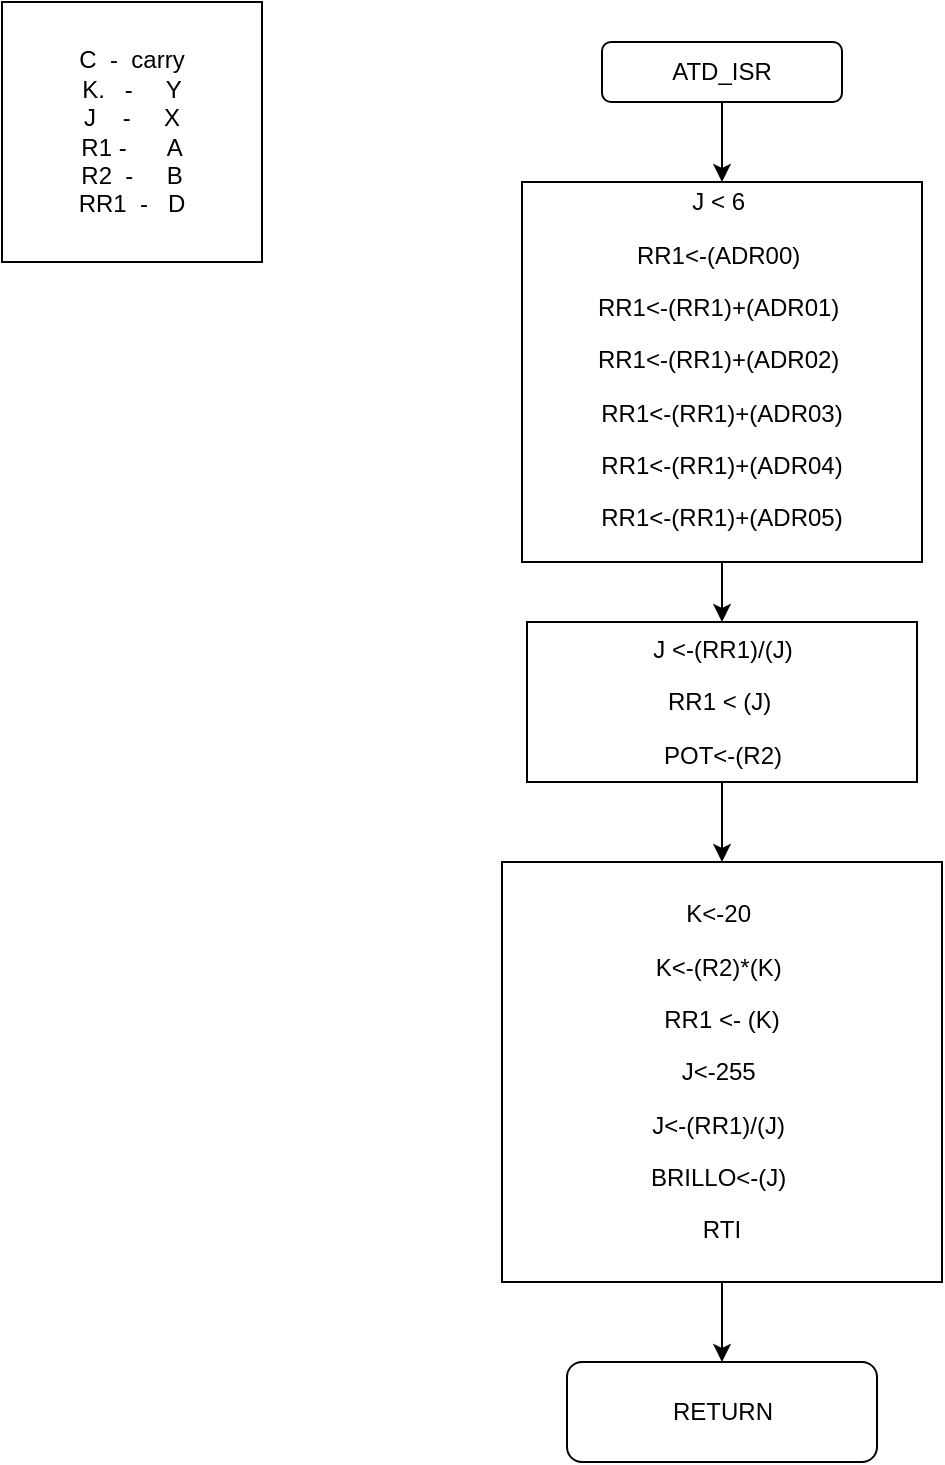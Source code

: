 <mxfile version="14.4.3" type="device"><diagram id="JrRjU2-blyAInDk4XhFO" name="Page-1"><mxGraphModel dx="574" dy="672" grid="1" gridSize="10" guides="1" tooltips="1" connect="1" arrows="1" fold="1" page="1" pageScale="1" pageWidth="850" pageHeight="1100" math="0" shadow="0"><root><mxCell id="0"/><mxCell id="1" parent="0"/><mxCell id="rY7-lqr-UhR1D_vPft4i-2" style="edgeStyle=orthogonalEdgeStyle;rounded=0;orthogonalLoop=1;jettySize=auto;html=1;exitX=0.5;exitY=1;exitDx=0;exitDy=0;entryX=0.5;entryY=0;entryDx=0;entryDy=0;" edge="1" parent="1" source="GT5ZaOEU9CMF8FKgzd89-1" target="rY7-lqr-UhR1D_vPft4i-1"><mxGeometry relative="1" as="geometry"/></mxCell><mxCell id="GT5ZaOEU9CMF8FKgzd89-1" value="ATD_ISR" style="rounded=1;whiteSpace=wrap;html=1;" parent="1" vertex="1"><mxGeometry x="320" y="40" width="120" height="30" as="geometry"/></mxCell><mxCell id="rY7-lqr-UhR1D_vPft4i-4" style="edgeStyle=orthogonalEdgeStyle;rounded=0;orthogonalLoop=1;jettySize=auto;html=1;exitX=0.5;exitY=1;exitDx=0;exitDy=0;" edge="1" parent="1" source="rY7-lqr-UhR1D_vPft4i-1" target="rY7-lqr-UhR1D_vPft4i-3"><mxGeometry relative="1" as="geometry"/></mxCell><mxCell id="rY7-lqr-UhR1D_vPft4i-1" value="J &amp;lt; 6&amp;nbsp;&lt;br&gt;&lt;div class=&quot;page&quot; title=&quot;Page 17&quot;&gt;&lt;div class=&quot;section&quot; style=&quot;background-color: rgb(255 , 255 , 255)&quot;&gt;&lt;div class=&quot;layoutArea&quot;&gt;&lt;div class=&quot;column&quot;&gt;&lt;p&gt;&lt;span style=&quot;font-size: 9pt&quot;&gt;RR1&amp;lt;-(ADR00)&amp;nbsp;&lt;/span&gt;&lt;/p&gt;&lt;p&gt;&lt;span style=&quot;font-size: 9pt&quot;&gt;RR1&amp;lt;-(RR1)+(ADR01)&amp;nbsp;&lt;/span&gt;&lt;/p&gt;&lt;p&gt;&lt;span style=&quot;font-size: 9pt&quot;&gt;RR1&amp;lt;-(RR1)+(ADR02)&amp;nbsp;&lt;/span&gt;&lt;/p&gt;&lt;p&gt;&lt;span style=&quot;font-size: 9pt&quot;&gt;RR1&amp;lt;-(RR1)+(ADR03)&lt;/span&gt;&lt;/p&gt;&lt;p&gt;&lt;span style=&quot;font-size: 9pt&quot;&gt;&amp;nbsp;RR1&amp;lt;-(RR1)+(ADR04)&amp;nbsp;&lt;/span&gt;&lt;/p&gt;&lt;p&gt;&lt;span style=&quot;font-size: 9pt&quot;&gt;RR1&amp;lt;-(RR1)+(ADR05)&lt;/span&gt;&lt;/p&gt;&lt;/div&gt;&lt;/div&gt;&lt;/div&gt;&lt;/div&gt;" style="rounded=0;whiteSpace=wrap;html=1;" vertex="1" parent="1"><mxGeometry x="280" y="110" width="200" height="190" as="geometry"/></mxCell><mxCell id="rY7-lqr-UhR1D_vPft4i-6" style="edgeStyle=orthogonalEdgeStyle;rounded=0;orthogonalLoop=1;jettySize=auto;html=1;exitX=0.5;exitY=1;exitDx=0;exitDy=0;" edge="1" parent="1" source="rY7-lqr-UhR1D_vPft4i-3" target="rY7-lqr-UhR1D_vPft4i-5"><mxGeometry relative="1" as="geometry"/></mxCell><mxCell id="rY7-lqr-UhR1D_vPft4i-3" value="&lt;div class=&quot;page&quot; title=&quot;Page 17&quot;&gt;&lt;div class=&quot;section&quot; style=&quot;background-color: rgb(255 , 255 , 255)&quot;&gt;&lt;div class=&quot;layoutArea&quot;&gt;&lt;div class=&quot;column&quot;&gt;&lt;p&gt;&lt;span style=&quot;font-size: 9pt&quot;&gt;J &amp;lt;-(RR1)/(J)&lt;/span&gt;&lt;/p&gt;&lt;p&gt;&lt;span style=&quot;font-size: 9pt&quot;&gt;RR1 &amp;lt; (J)&amp;nbsp;&lt;/span&gt;&lt;/p&gt;&lt;p&gt;&lt;span style=&quot;font-size: 9pt&quot;&gt;POT&amp;lt;-(R2)&lt;/span&gt;&lt;/p&gt;&lt;/div&gt;&lt;/div&gt;&lt;/div&gt;&lt;/div&gt;" style="rounded=0;whiteSpace=wrap;html=1;" vertex="1" parent="1"><mxGeometry x="282.5" y="330" width="195" height="80" as="geometry"/></mxCell><mxCell id="rY7-lqr-UhR1D_vPft4i-8" style="edgeStyle=orthogonalEdgeStyle;rounded=0;orthogonalLoop=1;jettySize=auto;html=1;exitX=0.5;exitY=1;exitDx=0;exitDy=0;" edge="1" parent="1" source="rY7-lqr-UhR1D_vPft4i-5" target="rY7-lqr-UhR1D_vPft4i-7"><mxGeometry relative="1" as="geometry"/></mxCell><mxCell id="rY7-lqr-UhR1D_vPft4i-5" value="&lt;div class=&quot;page&quot; title=&quot;Page 17&quot;&gt;&lt;div class=&quot;section&quot; style=&quot;background-color: rgb(255 , 255 , 255)&quot;&gt;&lt;div class=&quot;layoutArea&quot;&gt;&lt;div class=&quot;column&quot;&gt;&lt;p&gt;&lt;span style=&quot;font-size: 9pt&quot;&gt;K&amp;lt;-20&amp;nbsp;&lt;/span&gt;&lt;/p&gt;&lt;p&gt;&lt;span style=&quot;font-size: 9pt&quot;&gt;K&amp;lt;-(R2)*(K)&amp;nbsp;&lt;/span&gt;&lt;/p&gt;&lt;p&gt;&lt;span style=&quot;font-size: 9pt&quot;&gt;RR1 &amp;lt;- (K)&lt;/span&gt;&lt;/p&gt;&lt;p&gt;&lt;span style=&quot;font-size: 9pt&quot;&gt;J&amp;lt;-255&amp;nbsp;&lt;/span&gt;&lt;/p&gt;&lt;p&gt;&lt;span style=&quot;font-size: 9pt&quot;&gt;J&amp;lt;-(RR1)/(J)&amp;nbsp;&lt;/span&gt;&lt;/p&gt;&lt;p&gt;&lt;span style=&quot;font-size: 9pt&quot;&gt;BRILLO&amp;lt;-(J)&amp;nbsp;&lt;/span&gt;&lt;/p&gt;&lt;p&gt;RTI&lt;/p&gt;&lt;/div&gt;&lt;/div&gt;&lt;/div&gt;&lt;/div&gt;" style="rounded=0;whiteSpace=wrap;html=1;" vertex="1" parent="1"><mxGeometry x="270" y="450" width="220" height="210" as="geometry"/></mxCell><mxCell id="rY7-lqr-UhR1D_vPft4i-7" value="RETURN" style="rounded=1;whiteSpace=wrap;html=1;" vertex="1" parent="1"><mxGeometry x="302.5" y="700" width="155" height="50" as="geometry"/></mxCell><mxCell id="rY7-lqr-UhR1D_vPft4i-9" value="C &amp;nbsp;- &amp;nbsp;carry&lt;br&gt;K. &amp;nbsp; - &amp;nbsp; &amp;nbsp; Y&lt;br&gt;J &amp;nbsp; &amp;nbsp;- &amp;nbsp; &amp;nbsp; X&lt;br&gt;R1 - &amp;nbsp; &amp;nbsp; &amp;nbsp;A&lt;br&gt;R2 &amp;nbsp;- &amp;nbsp; &amp;nbsp; B&lt;br&gt;RR1 &amp;nbsp;- &amp;nbsp; D" style="whiteSpace=wrap;html=1;aspect=fixed;" vertex="1" parent="1"><mxGeometry x="20" y="20" width="130" height="130" as="geometry"/></mxCell></root></mxGraphModel></diagram></mxfile>